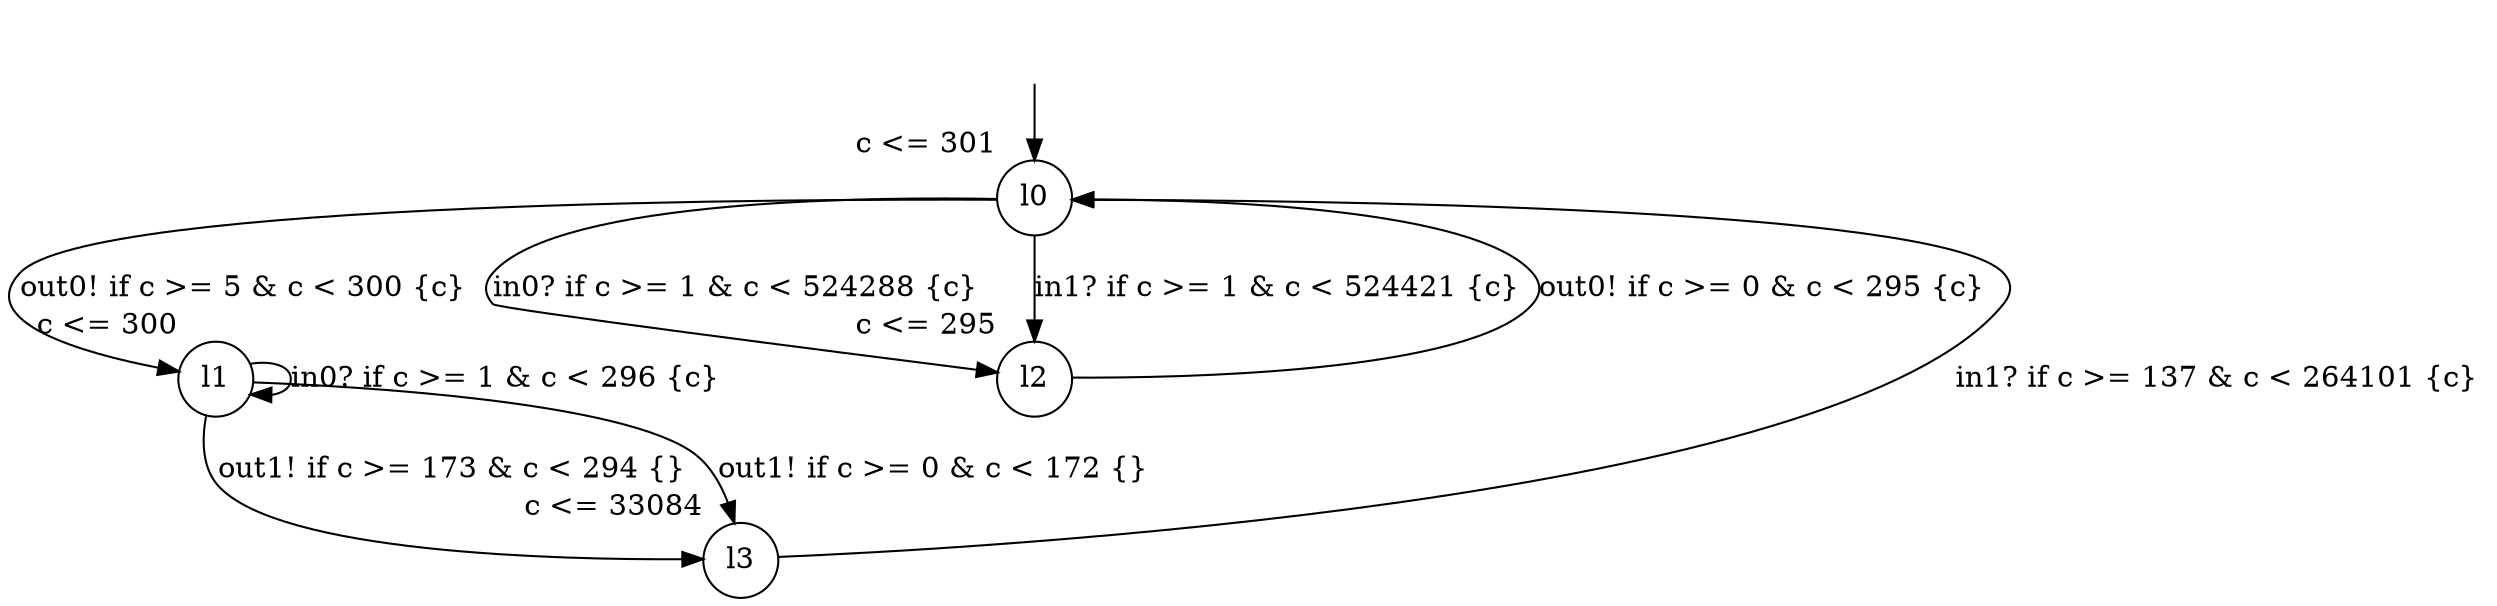 digraph g {
__start0 [label="" shape="none"];
l0 [shape="circle" margin=0 label="l0", xlabel="c <= 301"];
l1 [shape="circle" margin=0 label="l1", xlabel="c <= 300"];
l2 [shape="circle" margin=0 label="l2", xlabel="c <= 295"];
l3 [shape="circle" margin=0 label="l3", xlabel="c <= 33084"];
l0 -> l2 [label="in0? if c >= 1 & c < 524288 {c} "];
l0 -> l2 [label="in1? if c >= 1 & c < 524421 {c} "];
l0 -> l1 [label="out0! if c >= 5 & c < 300 {c} "];
l1 -> l3 [label="out1! if c >= 173 & c < 294 {} "];
l1 -> l1 [label="in0? if c >= 1 & c < 296 {c} "];
l1 -> l3 [label="out1! if c >= 0 & c < 172 {} "];
l2 -> l0 [label="out0! if c >= 0 & c < 295 {c} "];
l3 -> l0 [label="in1? if c >= 137 & c < 264101 {c} "];
__start0 -> l0;
}
